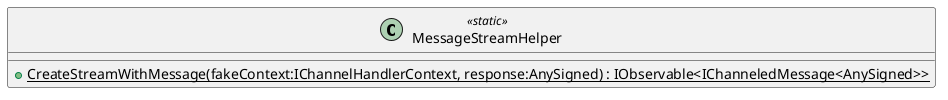 @startuml
class MessageStreamHelper <<static>> {
    + {static} CreateStreamWithMessage(fakeContext:IChannelHandlerContext, response:AnySigned) : IObservable<IChanneledMessage<AnySigned>>
}
@enduml
